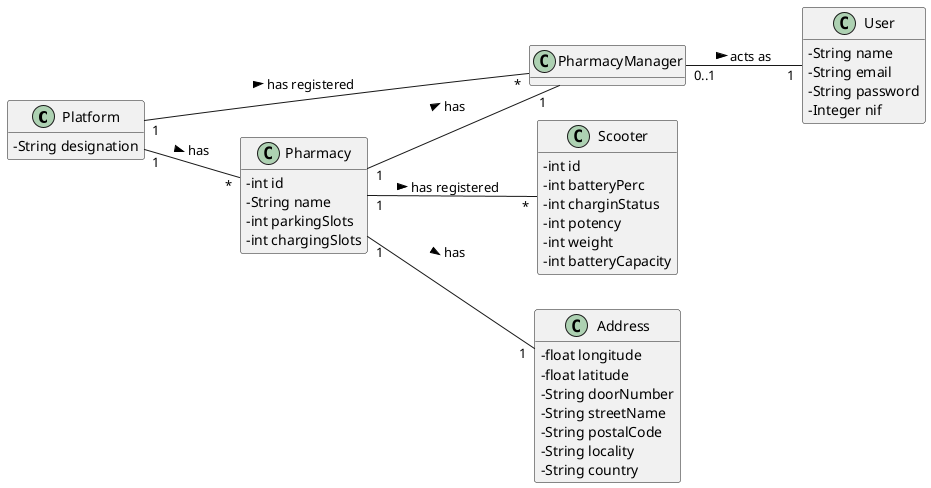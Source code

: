 @startuml
skinparam classAttributeIconSize 0
hide methods
left to right direction

class Platform {
  -String designation
}

class Pharmacy {
  -int id
  -String name
  -int parkingSlots
  -int chargingSlots
}

class User{
-   String name
-   String email
-   String password
-   Integer nif
}

class PharmacyManager {
}

class Scooter{
  -int id
  -int batteryPerc
  -int charginStatus
  -int potency
  -int weight
  -int batteryCapacity
}

class Address{
  -float longitude
  -float latitude
  -String doorNumber
  -String streetName
  -String postalCode
  -String locality
  -String country
}



Platform "1" -- "*" Pharmacy : has >
Platform "1" -- "*" PharmacyManager : has registered >
PharmacyManager "0..1" -- "1" User: acts as >
Pharmacy "1" -- "1" PharmacyManager : has >
Pharmacy "1" -- "*" Scooter : has registered >
Pharmacy "1" -- "1" Address : has >
@enduml

